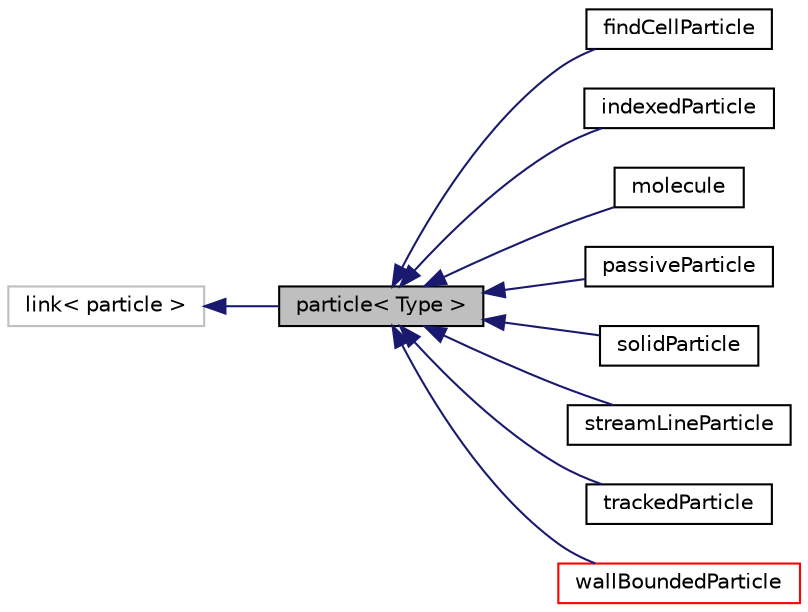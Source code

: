digraph "particle&lt; Type &gt;"
{
  bgcolor="transparent";
  edge [fontname="Helvetica",fontsize="10",labelfontname="Helvetica",labelfontsize="10"];
  node [fontname="Helvetica",fontsize="10",shape=record];
  rankdir="LR";
  Node0 [label="particle\< Type \>",height=0.2,width=0.4,color="black", fillcolor="grey75", style="filled", fontcolor="black"];
  Node1 -> Node0 [dir="back",color="midnightblue",fontsize="10",style="solid",fontname="Helvetica"];
  Node1 [label="link\< particle \>",height=0.2,width=0.4,color="grey75"];
  Node0 -> Node2 [dir="back",color="midnightblue",fontsize="10",style="solid",fontname="Helvetica"];
  Node2 [label="findCellParticle",height=0.2,width=0.4,color="black",URL="$a24221.html",tooltip="Particle class that finds cells by tracking. "];
  Node0 -> Node3 [dir="back",color="midnightblue",fontsize="10",style="solid",fontname="Helvetica"];
  Node3 [label="indexedParticle",height=0.2,width=0.4,color="black",URL="$a24705.html",tooltip="Adds label index to base particle. "];
  Node0 -> Node4 [dir="back",color="midnightblue",fontsize="10",style="solid",fontname="Helvetica"];
  Node4 [label="molecule",height=0.2,width=0.4,color="black",URL="$a25521.html",tooltip="Foam::molecule. "];
  Node0 -> Node5 [dir="back",color="midnightblue",fontsize="10",style="solid",fontname="Helvetica"];
  Node5 [label="passiveParticle",height=0.2,width=0.4,color="black",URL="$a24733.html",tooltip="Copy of base particle. "];
  Node0 -> Node6 [dir="back",color="midnightblue",fontsize="10",style="solid",fontname="Helvetica"];
  Node6 [label="solidParticle",height=0.2,width=0.4,color="black",URL="$a25633.html",tooltip="Simple solid spherical particle class with one-way coupling with the continuous phase. "];
  Node0 -> Node7 [dir="back",color="midnightblue",fontsize="10",style="solid",fontname="Helvetica"];
  Node7 [label="streamLineParticle",height=0.2,width=0.4,color="black",URL="$a24277.html",tooltip="Particle class that samples fields as it passes through. Used in streamline calculation. "];
  Node0 -> Node8 [dir="back",color="midnightblue",fontsize="10",style="solid",fontname="Helvetica"];
  Node8 [label="trackedParticle",height=0.2,width=0.4,color="black",URL="$a25929.html",tooltip="Particle class that marks cells it passes through. Used to mark cells visited by feature edges..."];
  Node0 -> Node9 [dir="back",color="midnightblue",fontsize="10",style="solid",fontname="Helvetica"];
  Node9 [label="wallBoundedParticle",height=0.2,width=0.4,color="red",URL="$a24305.html",tooltip="Particle class that tracks on triangles of boundary faces. Use trackToEdge similar to trackToFace on ..."];
}
